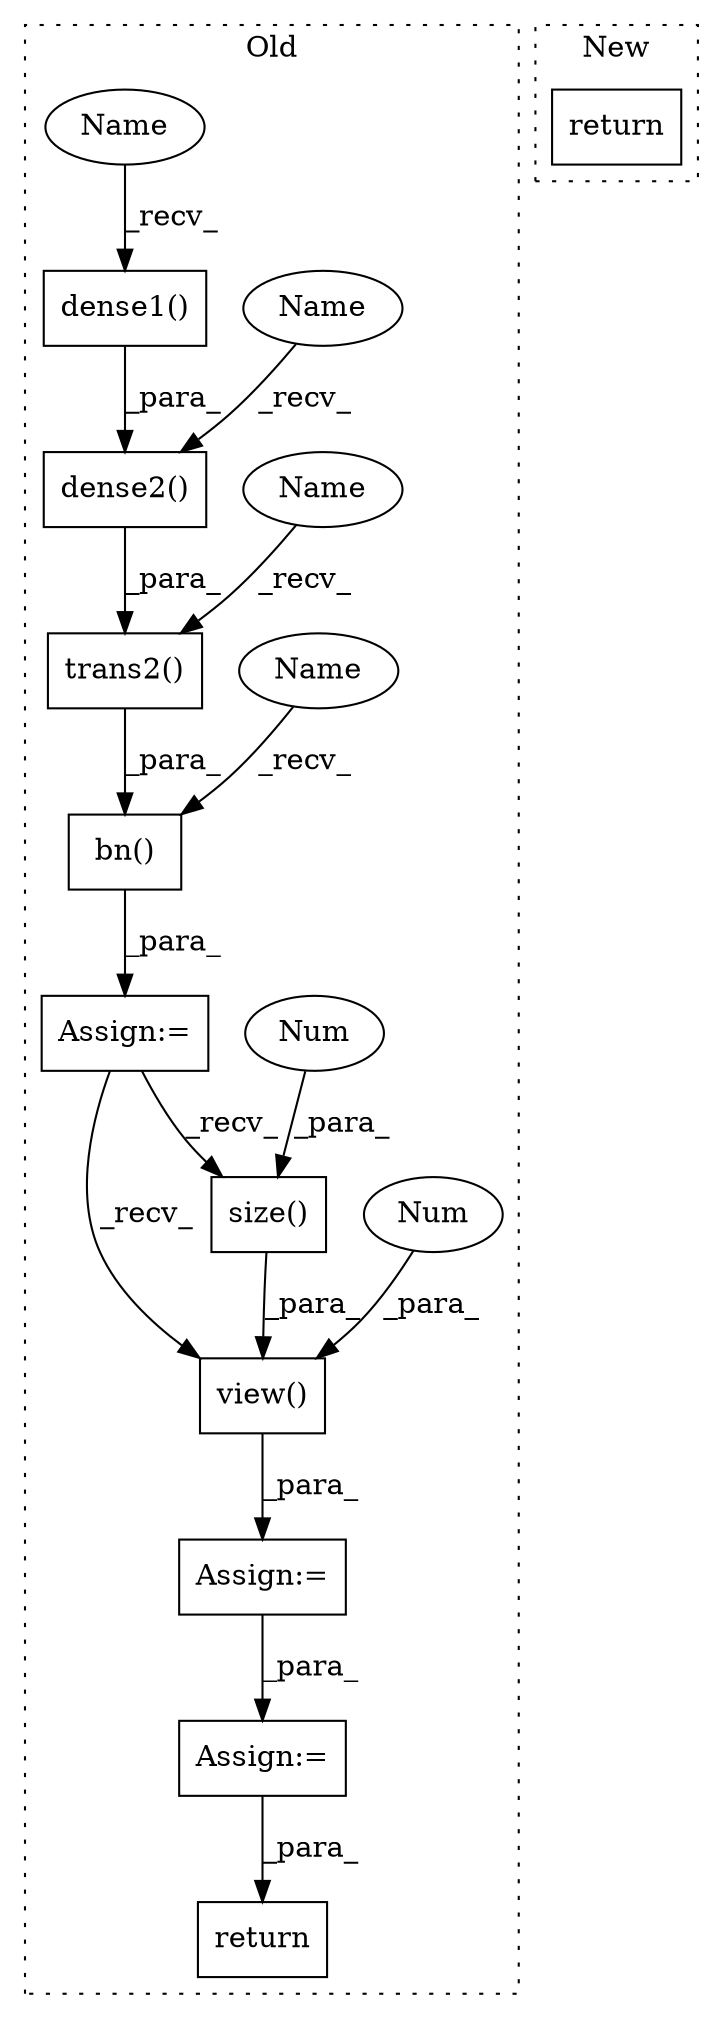 digraph G {
subgraph cluster0 {
1 [label="bn()" a="75" s="4482,4491" l="8,1" shape="box"];
3 [label="return" a="93" s="4613" l="7" shape="box"];
4 [label="Assign:=" a="68" s="4590" l="3" shape="box"];
5 [label="Assign:=" a="68" s="4556" l="3" shape="box"];
6 [label="Assign:=" a="68" s="4502" l="3" shape="box"];
7 [label="trans2()" a="75" s="4414,4440" l="12,1" shape="box"];
8 [label="dense1()" a="75" s="4385,4398" l="12,1" shape="box"];
9 [label="view()" a="75" s="4559,4579" l="7,1" shape="box"];
10 [label="Num" a="76" s="4577" l="2" shape="ellipse"];
11 [label="dense2()" a="75" s="4426,4439" l="12,1" shape="box"];
12 [label="size()" a="75" s="4566,4574" l="7,1" shape="box"];
13 [label="Num" a="76" s="4573" l="1" shape="ellipse"];
14 [label="Name" a="87" s="4426" l="4" shape="ellipse"];
15 [label="Name" a="87" s="4482" l="4" shape="ellipse"];
16 [label="Name" a="87" s="4414" l="4" shape="ellipse"];
17 [label="Name" a="87" s="4385" l="4" shape="ellipse"];
label = "Old";
style="dotted";
}
subgraph cluster1 {
2 [label="return" a="93" s="5246" l="7" shape="box"];
label = "New";
style="dotted";
}
1 -> 6 [label="_para_"];
4 -> 3 [label="_para_"];
5 -> 4 [label="_para_"];
6 -> 9 [label="_recv_"];
6 -> 12 [label="_recv_"];
7 -> 1 [label="_para_"];
8 -> 11 [label="_para_"];
9 -> 5 [label="_para_"];
10 -> 9 [label="_para_"];
11 -> 7 [label="_para_"];
12 -> 9 [label="_para_"];
13 -> 12 [label="_para_"];
14 -> 11 [label="_recv_"];
15 -> 1 [label="_recv_"];
16 -> 7 [label="_recv_"];
17 -> 8 [label="_recv_"];
}